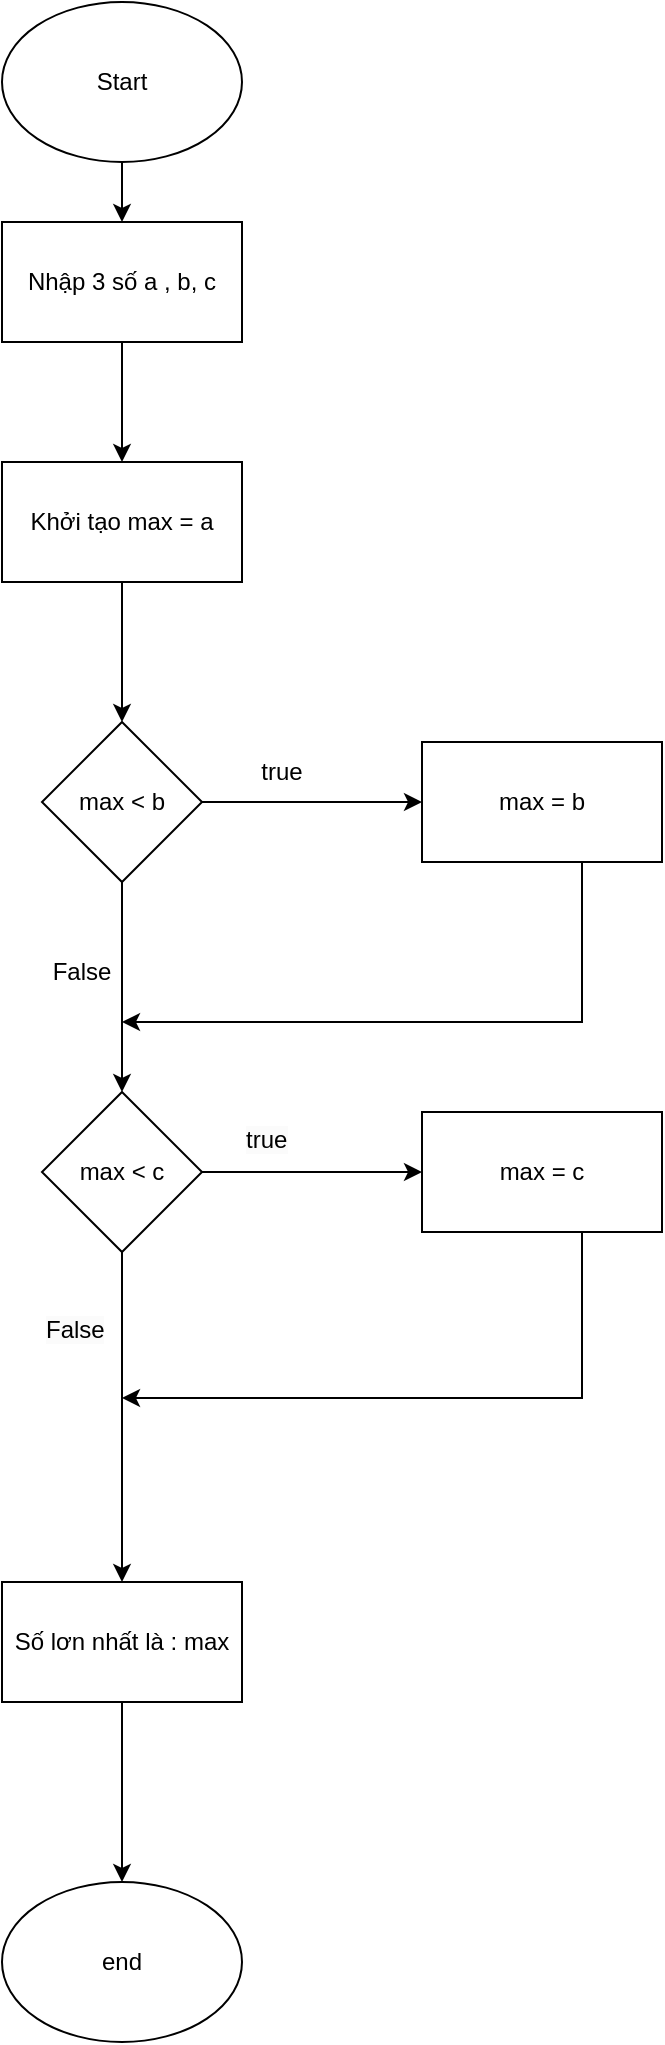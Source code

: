 <mxfile version="25.0.1">
  <diagram name="Trang-1" id="Rkym-fbUuTRKSB1YfOQ-">
    <mxGraphModel dx="1112" dy="515" grid="1" gridSize="10" guides="1" tooltips="1" connect="1" arrows="1" fold="1" page="1" pageScale="1" pageWidth="827" pageHeight="1169" math="0" shadow="0">
      <root>
        <mxCell id="0" />
        <mxCell id="1" parent="0" />
        <mxCell id="hso5bUuE3VpNsH-nl_Fy-3" value="" style="edgeStyle=orthogonalEdgeStyle;rounded=0;orthogonalLoop=1;jettySize=auto;html=1;" parent="1" source="hso5bUuE3VpNsH-nl_Fy-1" target="hso5bUuE3VpNsH-nl_Fy-2" edge="1">
          <mxGeometry relative="1" as="geometry" />
        </mxCell>
        <mxCell id="hso5bUuE3VpNsH-nl_Fy-1" value="Start" style="ellipse;whiteSpace=wrap;html=1;" parent="1" vertex="1">
          <mxGeometry x="160" width="120" height="80" as="geometry" />
        </mxCell>
        <mxCell id="hso5bUuE3VpNsH-nl_Fy-5" value="" style="edgeStyle=orthogonalEdgeStyle;rounded=0;orthogonalLoop=1;jettySize=auto;html=1;" parent="1" source="hso5bUuE3VpNsH-nl_Fy-2" target="hso5bUuE3VpNsH-nl_Fy-4" edge="1">
          <mxGeometry relative="1" as="geometry" />
        </mxCell>
        <mxCell id="hso5bUuE3VpNsH-nl_Fy-2" value="Nhập 3 số a , b, c" style="whiteSpace=wrap;html=1;" parent="1" vertex="1">
          <mxGeometry x="160" y="110" width="120" height="60" as="geometry" />
        </mxCell>
        <mxCell id="hso5bUuE3VpNsH-nl_Fy-8" value="" style="edgeStyle=orthogonalEdgeStyle;rounded=0;orthogonalLoop=1;jettySize=auto;html=1;" parent="1" source="hso5bUuE3VpNsH-nl_Fy-4" target="hso5bUuE3VpNsH-nl_Fy-7" edge="1">
          <mxGeometry relative="1" as="geometry" />
        </mxCell>
        <mxCell id="hso5bUuE3VpNsH-nl_Fy-4" value="Khởi tạo max = a" style="whiteSpace=wrap;html=1;" parent="1" vertex="1">
          <mxGeometry x="160" y="230" width="120" height="60" as="geometry" />
        </mxCell>
        <mxCell id="hso5bUuE3VpNsH-nl_Fy-10" value="" style="edgeStyle=orthogonalEdgeStyle;rounded=0;orthogonalLoop=1;jettySize=auto;html=1;" parent="1" source="hso5bUuE3VpNsH-nl_Fy-7" target="hso5bUuE3VpNsH-nl_Fy-9" edge="1">
          <mxGeometry relative="1" as="geometry" />
        </mxCell>
        <mxCell id="hso5bUuE3VpNsH-nl_Fy-12" value="" style="edgeStyle=orthogonalEdgeStyle;rounded=0;orthogonalLoop=1;jettySize=auto;html=1;" parent="1" source="hso5bUuE3VpNsH-nl_Fy-7" target="hso5bUuE3VpNsH-nl_Fy-11" edge="1">
          <mxGeometry relative="1" as="geometry" />
        </mxCell>
        <mxCell id="hso5bUuE3VpNsH-nl_Fy-7" value="max &amp;lt; b" style="rhombus;whiteSpace=wrap;html=1;" parent="1" vertex="1">
          <mxGeometry x="180" y="360" width="80" height="80" as="geometry" />
        </mxCell>
        <mxCell id="hso5bUuE3VpNsH-nl_Fy-15" style="edgeStyle=orthogonalEdgeStyle;rounded=0;orthogonalLoop=1;jettySize=auto;html=1;" parent="1" source="hso5bUuE3VpNsH-nl_Fy-9" edge="1">
          <mxGeometry relative="1" as="geometry">
            <mxPoint x="220" y="510" as="targetPoint" />
            <Array as="points">
              <mxPoint x="450" y="510" />
            </Array>
          </mxGeometry>
        </mxCell>
        <mxCell id="hso5bUuE3VpNsH-nl_Fy-9" value="max = b" style="whiteSpace=wrap;html=1;" parent="1" vertex="1">
          <mxGeometry x="370" y="370" width="120" height="60" as="geometry" />
        </mxCell>
        <mxCell id="hso5bUuE3VpNsH-nl_Fy-14" value="" style="edgeStyle=orthogonalEdgeStyle;rounded=0;orthogonalLoop=1;jettySize=auto;html=1;" parent="1" source="hso5bUuE3VpNsH-nl_Fy-11" target="hso5bUuE3VpNsH-nl_Fy-13" edge="1">
          <mxGeometry relative="1" as="geometry" />
        </mxCell>
        <mxCell id="hso5bUuE3VpNsH-nl_Fy-19" value="" style="edgeStyle=orthogonalEdgeStyle;rounded=0;orthogonalLoop=1;jettySize=auto;html=1;" parent="1" source="hso5bUuE3VpNsH-nl_Fy-11" target="hso5bUuE3VpNsH-nl_Fy-18" edge="1">
          <mxGeometry relative="1" as="geometry" />
        </mxCell>
        <mxCell id="hso5bUuE3VpNsH-nl_Fy-11" value="max &amp;lt; c" style="rhombus;whiteSpace=wrap;html=1;" parent="1" vertex="1">
          <mxGeometry x="180" y="545" width="80" height="80" as="geometry" />
        </mxCell>
        <mxCell id="hso5bUuE3VpNsH-nl_Fy-22" style="edgeStyle=orthogonalEdgeStyle;rounded=0;orthogonalLoop=1;jettySize=auto;html=1;" parent="1" source="hso5bUuE3VpNsH-nl_Fy-13" edge="1">
          <mxGeometry relative="1" as="geometry">
            <mxPoint x="220" y="698" as="targetPoint" />
            <Array as="points">
              <mxPoint x="450" y="698" />
              <mxPoint x="411" y="698" />
            </Array>
          </mxGeometry>
        </mxCell>
        <mxCell id="hso5bUuE3VpNsH-nl_Fy-13" value="max = c" style="whiteSpace=wrap;html=1;" parent="1" vertex="1">
          <mxGeometry x="370" y="555" width="120" height="60" as="geometry" />
        </mxCell>
        <mxCell id="hso5bUuE3VpNsH-nl_Fy-16" value="true" style="text;html=1;align=center;verticalAlign=middle;whiteSpace=wrap;rounded=0;" parent="1" vertex="1">
          <mxGeometry x="270" y="370" width="60" height="30" as="geometry" />
        </mxCell>
        <mxCell id="hso5bUuE3VpNsH-nl_Fy-17" value="False" style="text;html=1;align=center;verticalAlign=middle;whiteSpace=wrap;rounded=0;" parent="1" vertex="1">
          <mxGeometry x="170" y="470" width="60" height="30" as="geometry" />
        </mxCell>
        <mxCell id="hso5bUuE3VpNsH-nl_Fy-21" style="edgeStyle=orthogonalEdgeStyle;rounded=0;orthogonalLoop=1;jettySize=auto;html=1;entryX=0.5;entryY=0;entryDx=0;entryDy=0;" parent="1" source="hso5bUuE3VpNsH-nl_Fy-18" target="hso5bUuE3VpNsH-nl_Fy-20" edge="1">
          <mxGeometry relative="1" as="geometry" />
        </mxCell>
        <mxCell id="hso5bUuE3VpNsH-nl_Fy-18" value="Số lơn nhất là : max" style="whiteSpace=wrap;html=1;" parent="1" vertex="1">
          <mxGeometry x="160" y="790" width="120" height="60" as="geometry" />
        </mxCell>
        <mxCell id="hso5bUuE3VpNsH-nl_Fy-20" value="end" style="ellipse;whiteSpace=wrap;html=1;" parent="1" vertex="1">
          <mxGeometry x="160" y="940" width="120" height="80" as="geometry" />
        </mxCell>
        <mxCell id="hso5bUuE3VpNsH-nl_Fy-23" value="&lt;span style=&quot;color: rgb(0, 0, 0); font-family: Helvetica; font-size: 12px; font-style: normal; font-variant-ligatures: normal; font-variant-caps: normal; font-weight: 400; letter-spacing: normal; orphans: 2; text-align: center; text-indent: 0px; text-transform: none; widows: 2; word-spacing: 0px; -webkit-text-stroke-width: 0px; white-space: normal; background-color: rgb(251, 251, 251); text-decoration-thickness: initial; text-decoration-style: initial; text-decoration-color: initial; display: inline !important; float: none;&quot;&gt;true&lt;/span&gt;" style="text;whiteSpace=wrap;html=1;" parent="1" vertex="1">
          <mxGeometry x="280" y="555" width="50" height="40" as="geometry" />
        </mxCell>
        <mxCell id="hso5bUuE3VpNsH-nl_Fy-24" value="&lt;span style=&quot;color: rgb(0, 0, 0); font-family: Helvetica; font-size: 12px; font-style: normal; font-variant-ligatures: normal; font-variant-caps: normal; font-weight: 400; letter-spacing: normal; orphans: 2; text-align: center; text-indent: 0px; text-transform: none; widows: 2; word-spacing: 0px; -webkit-text-stroke-width: 0px; white-space: normal; background-color: rgb(251, 251, 251); text-decoration-thickness: initial; text-decoration-style: initial; text-decoration-color: initial; display: inline !important; float: none;&quot;&gt;False&lt;/span&gt;" style="text;whiteSpace=wrap;html=1;" parent="1" vertex="1">
          <mxGeometry x="180" y="650" width="60" height="40" as="geometry" />
        </mxCell>
      </root>
    </mxGraphModel>
  </diagram>
</mxfile>
